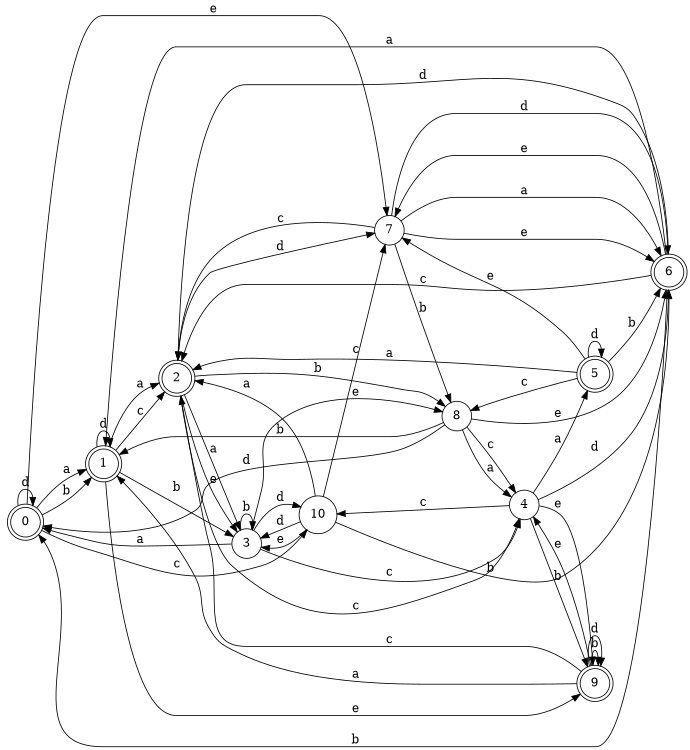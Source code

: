 digraph n9_9 {
__start0 [label="" shape="none"];

rankdir=LR;
size="8,5";

s0 [style="rounded,filled", color="black", fillcolor="white" shape="doublecircle", label="0"];
s1 [style="rounded,filled", color="black", fillcolor="white" shape="doublecircle", label="1"];
s2 [style="rounded,filled", color="black", fillcolor="white" shape="doublecircle", label="2"];
s3 [style="filled", color="black", fillcolor="white" shape="circle", label="3"];
s4 [style="filled", color="black", fillcolor="white" shape="circle", label="4"];
s5 [style="rounded,filled", color="black", fillcolor="white" shape="doublecircle", label="5"];
s6 [style="rounded,filled", color="black", fillcolor="white" shape="doublecircle", label="6"];
s7 [style="filled", color="black", fillcolor="white" shape="circle", label="7"];
s8 [style="filled", color="black", fillcolor="white" shape="circle", label="8"];
s9 [style="rounded,filled", color="black", fillcolor="white" shape="doublecircle", label="9"];
s10 [style="filled", color="black", fillcolor="white" shape="circle", label="10"];
s0 -> s1 [label="a"];
s0 -> s1 [label="b"];
s0 -> s10 [label="c"];
s0 -> s0 [label="d"];
s0 -> s7 [label="e"];
s1 -> s2 [label="a"];
s1 -> s3 [label="b"];
s1 -> s2 [label="c"];
s1 -> s1 [label="d"];
s1 -> s9 [label="e"];
s2 -> s3 [label="a"];
s2 -> s8 [label="b"];
s2 -> s4 [label="c"];
s2 -> s7 [label="d"];
s2 -> s3 [label="e"];
s3 -> s0 [label="a"];
s3 -> s3 [label="b"];
s3 -> s4 [label="c"];
s3 -> s10 [label="d"];
s3 -> s8 [label="e"];
s4 -> s5 [label="a"];
s4 -> s9 [label="b"];
s4 -> s10 [label="c"];
s4 -> s6 [label="d"];
s4 -> s9 [label="e"];
s5 -> s2 [label="a"];
s5 -> s6 [label="b"];
s5 -> s8 [label="c"];
s5 -> s5 [label="d"];
s5 -> s7 [label="e"];
s6 -> s1 [label="a"];
s6 -> s0 [label="b"];
s6 -> s2 [label="c"];
s6 -> s2 [label="d"];
s6 -> s7 [label="e"];
s7 -> s6 [label="a"];
s7 -> s8 [label="b"];
s7 -> s2 [label="c"];
s7 -> s6 [label="d"];
s7 -> s6 [label="e"];
s8 -> s4 [label="a"];
s8 -> s1 [label="b"];
s8 -> s4 [label="c"];
s8 -> s0 [label="d"];
s8 -> s6 [label="e"];
s9 -> s1 [label="a"];
s9 -> s9 [label="b"];
s9 -> s2 [label="c"];
s9 -> s9 [label="d"];
s9 -> s4 [label="e"];
s10 -> s2 [label="a"];
s10 -> s6 [label="b"];
s10 -> s7 [label="c"];
s10 -> s3 [label="d"];
s10 -> s3 [label="e"];

}